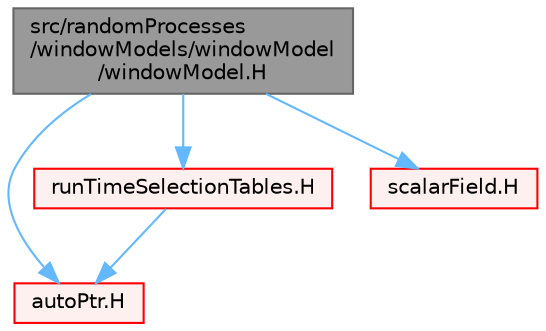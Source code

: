 digraph "src/randomProcesses/windowModels/windowModel/windowModel.H"
{
 // LATEX_PDF_SIZE
  bgcolor="transparent";
  edge [fontname=Helvetica,fontsize=10,labelfontname=Helvetica,labelfontsize=10];
  node [fontname=Helvetica,fontsize=10,shape=box,height=0.2,width=0.4];
  Node1 [id="Node000001",label="src/randomProcesses\l/windowModels/windowModel\l/windowModel.H",height=0.2,width=0.4,color="gray40", fillcolor="grey60", style="filled", fontcolor="black",tooltip=" "];
  Node1 -> Node2 [id="edge1_Node000001_Node000002",color="steelblue1",style="solid",tooltip=" "];
  Node2 [id="Node000002",label="autoPtr.H",height=0.2,width=0.4,color="red", fillcolor="#FFF0F0", style="filled",URL="$autoPtr_8H.html",tooltip=" "];
  Node1 -> Node72 [id="edge2_Node000001_Node000072",color="steelblue1",style="solid",tooltip=" "];
  Node72 [id="Node000072",label="runTimeSelectionTables.H",height=0.2,width=0.4,color="red", fillcolor="#FFF0F0", style="filled",URL="$runTimeSelectionTables_8H.html",tooltip="Macros to ease declaration of run-time selection tables."];
  Node72 -> Node2 [id="edge3_Node000072_Node000002",color="steelblue1",style="solid",tooltip=" "];
  Node1 -> Node94 [id="edge4_Node000001_Node000094",color="steelblue1",style="solid",tooltip=" "];
  Node94 [id="Node000094",label="scalarField.H",height=0.2,width=0.4,color="red", fillcolor="#FFF0F0", style="filled",URL="$scalarField_8H.html",tooltip=" "];
}
